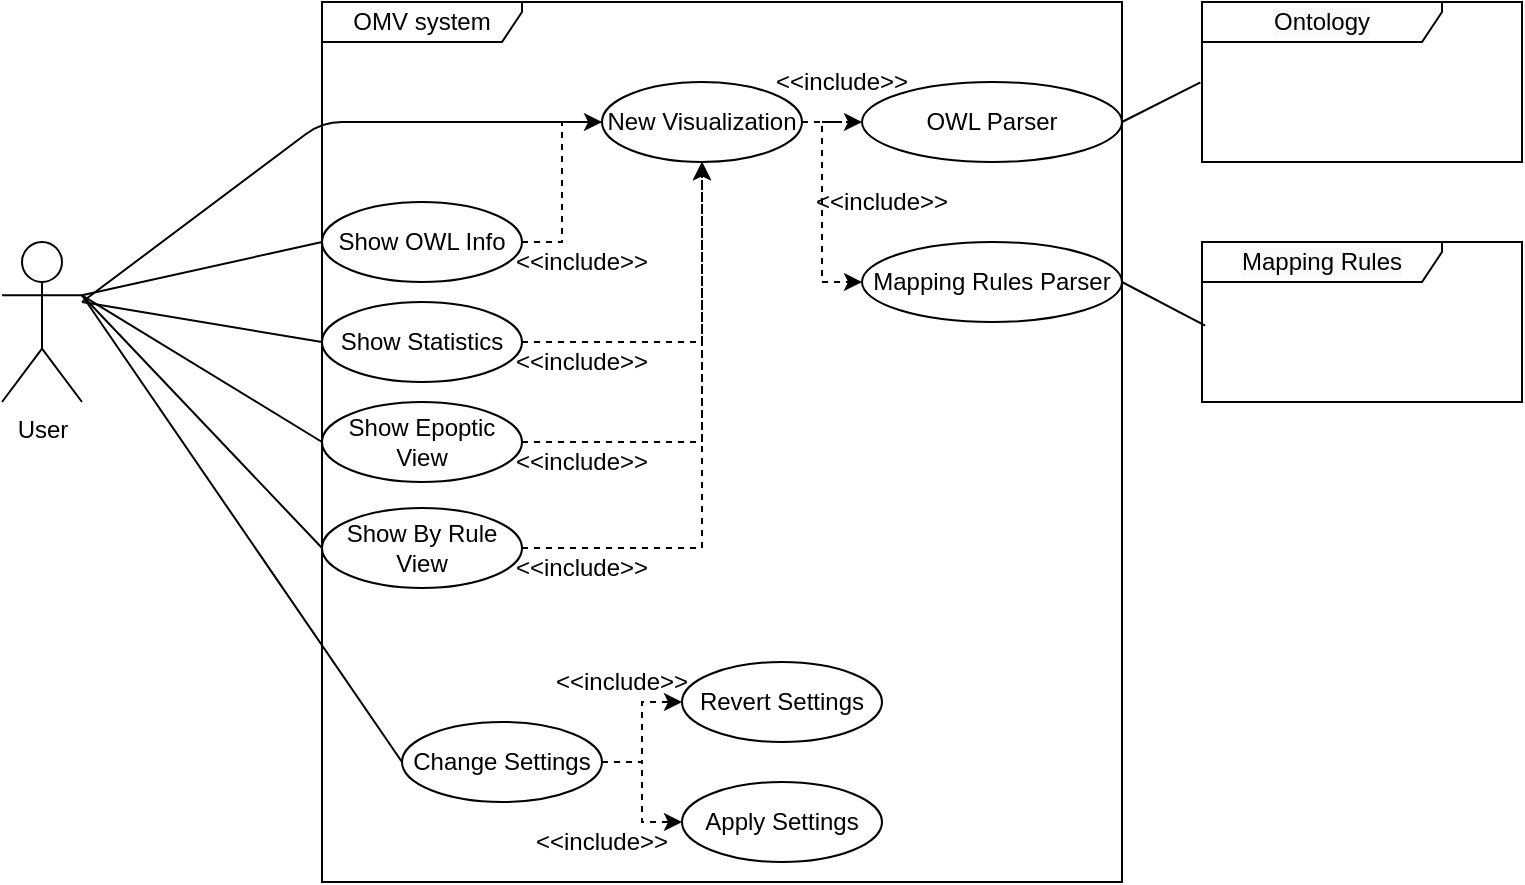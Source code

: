 <mxfile version="13.7.9" type="device"><diagram name="Page-1" id="e7e014a7-5840-1c2e-5031-d8a46d1fe8dd"><mxGraphModel dx="960" dy="664" grid="1" gridSize="10" guides="1" tooltips="1" connect="1" arrows="1" fold="1" page="1" pageScale="1" pageWidth="1169" pageHeight="826" background="#ffffff" math="0" shadow="0"><root><mxCell id="0"/><mxCell id="1" parent="0"/><mxCell id="odvOvYz0el9I9UxDmX_q-41" value="OMV system" style="shape=umlFrame;whiteSpace=wrap;html=1;width=100;height=20;shadow=0;sketch=0;" vertex="1" parent="1"><mxGeometry x="240" y="160" width="400" height="440" as="geometry"/></mxCell><mxCell id="odvOvYz0el9I9UxDmX_q-73" style="edgeStyle=orthogonalEdgeStyle;rounded=0;orthogonalLoop=1;jettySize=auto;html=1;exitX=1;exitY=0.5;exitDx=0;exitDy=0;dashed=1;shadow=0;sketch=0;" edge="1" parent="1" source="odvOvYz0el9I9UxDmX_q-42" target="odvOvYz0el9I9UxDmX_q-116"><mxGeometry relative="1" as="geometry"><mxPoint x="420" y="340" as="targetPoint"/></mxGeometry></mxCell><mxCell id="odvOvYz0el9I9UxDmX_q-42" value="New Visualization" style="ellipse;whiteSpace=wrap;html=1;shadow=0;sketch=0;" vertex="1" parent="1"><mxGeometry x="380" y="200" width="100" height="40" as="geometry"/></mxCell><mxCell id="odvOvYz0el9I9UxDmX_q-43" value="User" style="shape=umlActor;verticalLabelPosition=bottom;verticalAlign=top;html=1;shadow=0;sketch=0;" vertex="1" parent="1"><mxGeometry x="80" y="280" width="40" height="80" as="geometry"/></mxCell><mxCell id="odvOvYz0el9I9UxDmX_q-74" style="edgeStyle=orthogonalEdgeStyle;rounded=0;orthogonalLoop=1;jettySize=auto;html=1;exitX=1;exitY=0.5;exitDx=0;exitDy=0;dashed=1;shadow=0;sketch=0;entryX=0;entryY=0.5;entryDx=0;entryDy=0;" edge="1" parent="1" source="odvOvYz0el9I9UxDmX_q-46" target="odvOvYz0el9I9UxDmX_q-42"><mxGeometry relative="1" as="geometry"><mxPoint x="410" y="340" as="targetPoint"/><Array as="points"><mxPoint x="360" y="280"/></Array></mxGeometry></mxCell><mxCell id="odvOvYz0el9I9UxDmX_q-46" value="Show OWL Info" style="ellipse;whiteSpace=wrap;html=1;shadow=0;sketch=0;" vertex="1" parent="1"><mxGeometry x="240" y="260" width="100" height="40" as="geometry"/></mxCell><mxCell id="odvOvYz0el9I9UxDmX_q-75" style="edgeStyle=orthogonalEdgeStyle;rounded=0;orthogonalLoop=1;jettySize=auto;html=1;exitX=1;exitY=0.5;exitDx=0;exitDy=0;dashed=1;shadow=0;sketch=0;entryX=0.5;entryY=1;entryDx=0;entryDy=0;" edge="1" parent="1" source="odvOvYz0el9I9UxDmX_q-47" target="odvOvYz0el9I9UxDmX_q-42"><mxGeometry relative="1" as="geometry"><mxPoint x="420" y="340.333" as="targetPoint"/><Array as="points"><mxPoint x="430" y="330"/></Array></mxGeometry></mxCell><mxCell id="odvOvYz0el9I9UxDmX_q-47" value="Show Statistics" style="ellipse;whiteSpace=wrap;html=1;shadow=0;sketch=0;" vertex="1" parent="1"><mxGeometry x="240" y="310" width="100" height="40" as="geometry"/></mxCell><mxCell id="odvOvYz0el9I9UxDmX_q-76" style="edgeStyle=orthogonalEdgeStyle;rounded=0;orthogonalLoop=1;jettySize=auto;html=1;exitX=1;exitY=0.5;exitDx=0;exitDy=0;dashed=1;shadow=0;sketch=0;entryX=0.5;entryY=1;entryDx=0;entryDy=0;" edge="1" parent="1" source="odvOvYz0el9I9UxDmX_q-48" target="odvOvYz0el9I9UxDmX_q-42"><mxGeometry relative="1" as="geometry"><mxPoint x="420" y="340" as="targetPoint"/><Array as="points"><mxPoint x="430" y="380"/></Array></mxGeometry></mxCell><mxCell id="odvOvYz0el9I9UxDmX_q-48" value="Show Epoptic View" style="ellipse;whiteSpace=wrap;html=1;shadow=0;sketch=0;" vertex="1" parent="1"><mxGeometry x="240" y="360" width="100" height="40" as="geometry"/></mxCell><mxCell id="odvOvYz0el9I9UxDmX_q-77" style="edgeStyle=orthogonalEdgeStyle;rounded=0;orthogonalLoop=1;jettySize=auto;html=1;exitX=1;exitY=0.5;exitDx=0;exitDy=0;dashed=1;shadow=0;sketch=0;entryX=0.5;entryY=1;entryDx=0;entryDy=0;" edge="1" parent="1" source="odvOvYz0el9I9UxDmX_q-49" target="odvOvYz0el9I9UxDmX_q-42"><mxGeometry relative="1" as="geometry"><mxPoint x="420" y="340" as="targetPoint"/></mxGeometry></mxCell><mxCell id="odvOvYz0el9I9UxDmX_q-49" value="Show By Rule View" style="ellipse;whiteSpace=wrap;html=1;shadow=0;sketch=0;" vertex="1" parent="1"><mxGeometry x="240" y="413" width="100" height="40" as="geometry"/></mxCell><mxCell id="odvOvYz0el9I9UxDmX_q-69" style="edgeStyle=orthogonalEdgeStyle;orthogonalLoop=1;jettySize=auto;html=1;exitX=1;exitY=0.5;exitDx=0;exitDy=0;entryX=0;entryY=0.5;entryDx=0;entryDy=0;rounded=0;dashed=1;shadow=0;sketch=0;" edge="1" parent="1" source="odvOvYz0el9I9UxDmX_q-50" target="odvOvYz0el9I9UxDmX_q-52"><mxGeometry relative="1" as="geometry"/></mxCell><mxCell id="odvOvYz0el9I9UxDmX_q-71" style="edgeStyle=orthogonalEdgeStyle;rounded=0;orthogonalLoop=1;jettySize=auto;html=1;exitX=1;exitY=0.5;exitDx=0;exitDy=0;entryX=0;entryY=0.5;entryDx=0;entryDy=0;dashed=1;shadow=0;sketch=0;" edge="1" parent="1" source="odvOvYz0el9I9UxDmX_q-50" target="odvOvYz0el9I9UxDmX_q-70"><mxGeometry relative="1" as="geometry"/></mxCell><mxCell id="odvOvYz0el9I9UxDmX_q-50" value="Change Settings" style="ellipse;whiteSpace=wrap;html=1;shadow=0;sketch=0;" vertex="1" parent="1"><mxGeometry x="280" y="520" width="100" height="40" as="geometry"/></mxCell><mxCell id="odvOvYz0el9I9UxDmX_q-52" value="Apply Settings" style="ellipse;whiteSpace=wrap;html=1;shadow=0;sketch=0;" vertex="1" parent="1"><mxGeometry x="420" y="550" width="100" height="40" as="geometry"/></mxCell><mxCell id="odvOvYz0el9I9UxDmX_q-60" value="" style="endArrow=none;html=1;exitX=0;exitY=0.5;exitDx=0;exitDy=0;entryX=1;entryY=0.333;entryDx=0;entryDy=0;entryPerimeter=0;shadow=0;sketch=0;" edge="1" parent="1" source="odvOvYz0el9I9UxDmX_q-50" target="odvOvYz0el9I9UxDmX_q-43"><mxGeometry width="50" height="50" relative="1" as="geometry"><mxPoint x="90" y="450" as="sourcePoint"/><mxPoint x="140" y="400" as="targetPoint"/></mxGeometry></mxCell><mxCell id="odvOvYz0el9I9UxDmX_q-61" value="" style="endArrow=none;html=1;exitX=0;exitY=0.5;exitDx=0;exitDy=0;entryX=1;entryY=0.333;entryDx=0;entryDy=0;entryPerimeter=0;shadow=0;sketch=0;" edge="1" parent="1" source="odvOvYz0el9I9UxDmX_q-49" target="odvOvYz0el9I9UxDmX_q-43"><mxGeometry width="50" height="50" relative="1" as="geometry"><mxPoint x="70" y="460" as="sourcePoint"/><mxPoint x="120" y="410" as="targetPoint"/></mxGeometry></mxCell><mxCell id="odvOvYz0el9I9UxDmX_q-63" value="" style="endArrow=none;html=1;exitX=1;exitY=0.333;exitDx=0;exitDy=0;exitPerimeter=0;entryX=0;entryY=0.5;entryDx=0;entryDy=0;shadow=0;sketch=0;" edge="1" parent="1" source="odvOvYz0el9I9UxDmX_q-43" target="odvOvYz0el9I9UxDmX_q-48"><mxGeometry width="50" height="50" relative="1" as="geometry"><mxPoint x="110" y="230" as="sourcePoint"/><mxPoint x="160" y="180" as="targetPoint"/></mxGeometry></mxCell><mxCell id="odvOvYz0el9I9UxDmX_q-64" value="" style="endArrow=none;html=1;entryX=0;entryY=0.5;entryDx=0;entryDy=0;shadow=0;sketch=0;" edge="1" parent="1" target="odvOvYz0el9I9UxDmX_q-47"><mxGeometry width="50" height="50" relative="1" as="geometry"><mxPoint x="120" y="310" as="sourcePoint"/><mxPoint x="180" y="220" as="targetPoint"/></mxGeometry></mxCell><mxCell id="odvOvYz0el9I9UxDmX_q-65" value="" style="endArrow=none;html=1;exitX=1;exitY=0.333;exitDx=0;exitDy=0;exitPerimeter=0;entryX=0;entryY=0.5;entryDx=0;entryDy=0;shadow=0;sketch=0;" edge="1" parent="1" source="odvOvYz0el9I9UxDmX_q-43" target="odvOvYz0el9I9UxDmX_q-46"><mxGeometry width="50" height="50" relative="1" as="geometry"><mxPoint x="160" y="260" as="sourcePoint"/><mxPoint x="210" y="210" as="targetPoint"/></mxGeometry></mxCell><mxCell id="odvOvYz0el9I9UxDmX_q-66" value="" style="endArrow=none;html=1;entryX=0;entryY=0.5;entryDx=0;entryDy=0;shadow=0;sketch=0;" edge="1" parent="1" target="odvOvYz0el9I9UxDmX_q-42"><mxGeometry width="50" height="50" relative="1" as="geometry"><mxPoint x="120" y="310" as="sourcePoint"/><mxPoint x="130" y="210" as="targetPoint"/><Array as="points"><mxPoint x="240" y="220"/></Array></mxGeometry></mxCell><mxCell id="odvOvYz0el9I9UxDmX_q-68" value="&amp;lt;&amp;lt;include&amp;gt;&amp;gt;" style="text;html=1;strokeColor=none;fillColor=none;align=center;verticalAlign=middle;whiteSpace=wrap;rounded=0;shadow=0;sketch=0;" vertex="1" parent="1"><mxGeometry x="350" y="570" width="60" height="20" as="geometry"/></mxCell><mxCell id="odvOvYz0el9I9UxDmX_q-70" value="Revert Settings" style="ellipse;whiteSpace=wrap;html=1;shadow=0;sketch=0;" vertex="1" parent="1"><mxGeometry x="420" y="490" width="100" height="40" as="geometry"/></mxCell><mxCell id="odvOvYz0el9I9UxDmX_q-72" value="&amp;lt;&amp;lt;include&amp;gt;&amp;gt;" style="text;html=1;strokeColor=none;fillColor=none;align=center;verticalAlign=middle;whiteSpace=wrap;rounded=0;shadow=0;sketch=0;" vertex="1" parent="1"><mxGeometry x="360" y="490" width="60" height="20" as="geometry"/></mxCell><mxCell id="odvOvYz0el9I9UxDmX_q-78" value="&amp;lt;&amp;lt;include&amp;gt;&amp;gt;" style="text;html=1;strokeColor=none;fillColor=none;align=center;verticalAlign=middle;whiteSpace=wrap;rounded=0;shadow=0;sketch=0;" vertex="1" parent="1"><mxGeometry x="470" y="190" width="60" height="20" as="geometry"/></mxCell><mxCell id="odvOvYz0el9I9UxDmX_q-79" value="&amp;lt;&amp;lt;include&amp;gt;&amp;gt;" style="text;html=1;strokeColor=none;fillColor=none;align=center;verticalAlign=middle;whiteSpace=wrap;rounded=0;shadow=0;sketch=0;" vertex="1" parent="1"><mxGeometry x="340" y="280" width="60" height="20" as="geometry"/></mxCell><mxCell id="odvOvYz0el9I9UxDmX_q-80" value="&amp;lt;&amp;lt;include&amp;gt;&amp;gt;" style="text;html=1;strokeColor=none;fillColor=none;align=center;verticalAlign=middle;whiteSpace=wrap;rounded=0;shadow=0;sketch=0;" vertex="1" parent="1"><mxGeometry x="340" y="330" width="60" height="20" as="geometry"/></mxCell><mxCell id="odvOvYz0el9I9UxDmX_q-81" value="&amp;lt;&amp;lt;include&amp;gt;&amp;gt;" style="text;html=1;strokeColor=none;fillColor=none;align=center;verticalAlign=middle;whiteSpace=wrap;rounded=0;shadow=0;sketch=0;" vertex="1" parent="1"><mxGeometry x="340" y="380" width="60" height="20" as="geometry"/></mxCell><mxCell id="odvOvYz0el9I9UxDmX_q-82" value="&lt;span style=&quot;font-weight: normal&quot;&gt;&amp;lt;&amp;lt;include&amp;gt;&amp;gt;&lt;/span&gt;" style="text;html=1;strokeColor=none;fillColor=none;align=center;verticalAlign=middle;whiteSpace=wrap;rounded=0;fontStyle=1;shadow=0;sketch=0;" vertex="1" parent="1"><mxGeometry x="340" y="433" width="60" height="20" as="geometry"/></mxCell><mxCell id="odvOvYz0el9I9UxDmX_q-83" value="&lt;span style=&quot;color: rgb(0 , 0 , 0) ; font-family: &amp;#34;helvetica&amp;#34; ; font-size: 12px ; font-style: normal ; font-weight: 400 ; letter-spacing: normal ; text-align: center ; text-indent: 0px ; text-transform: none ; word-spacing: 0px ; background-color: rgb(248 , 249 , 250) ; display: inline ; float: none&quot;&gt;Ontology&lt;/span&gt;" style="shape=umlFrame;whiteSpace=wrap;html=1;width=120;height=20;shadow=0;sketch=0;" vertex="1" parent="1"><mxGeometry x="680" y="160" width="160" height="80" as="geometry"/></mxCell><mxCell id="odvOvYz0el9I9UxDmX_q-114" value="&lt;span style=&quot;color: rgb(0 , 0 , 0) ; font-family: &amp;#34;helvetica&amp;#34; ; font-size: 12px ; font-style: normal ; font-weight: 400 ; letter-spacing: normal ; text-align: center ; text-indent: 0px ; text-transform: none ; word-spacing: 0px ; background-color: rgb(248 , 249 , 250) ; display: inline ; float: none&quot;&gt;Mapping Rules&lt;/span&gt;" style="shape=umlFrame;whiteSpace=wrap;html=1;width=120;height=20;shadow=0;sketch=0;" vertex="1" parent="1"><mxGeometry x="680" y="280" width="160" height="80" as="geometry"/></mxCell><mxCell id="odvOvYz0el9I9UxDmX_q-115" value="Mapping Rules Parser&lt;span style=&quot;color: rgba(0 , 0 , 0 , 0) ; font-family: monospace ; font-size: 0px&quot;&gt;%3CmxGraphModel%3E%3Croot%3E%3CmxCell%20id%3D%220%22%2F%3E%3CmxCell%20id%3D%221%22%20parent%3D%220%22%2F%3E%3CmxCell%20id%3D%222%22%20value%3D%22Revert%20Settings%22%20style%3D%22ellipse%3BwhiteSpace%3Dwrap%3Bhtml%3D1%3Bshadow%3D0%3Bsketch%3D0%3B%22%20vertex%3D%221%22%20parent%3D%221%22%3E%3CmxGeometry%20x%3D%22420%22%20y%3D%22490%22%20width%3D%22100%22%20height%3D%2240%22%20as%3D%22geometry%22%2F%3E%3C%2FmxCell%3E%3C%2Froot%3E%3C%2FmxGraphModel%3E&lt;/span&gt;" style="ellipse;whiteSpace=wrap;html=1;shadow=0;sketch=0;" vertex="1" parent="1"><mxGeometry x="510" y="280" width="130" height="40" as="geometry"/></mxCell><mxCell id="odvOvYz0el9I9UxDmX_q-116" value="OWL Parser" style="ellipse;whiteSpace=wrap;html=1;shadow=0;sketch=0;" vertex="1" parent="1"><mxGeometry x="510" y="200" width="130" height="40" as="geometry"/></mxCell><mxCell id="odvOvYz0el9I9UxDmX_q-117" value="" style="endArrow=none;html=1;shadow=0;entryX=1;entryY=0.5;entryDx=0;entryDy=0;exitX=0.01;exitY=0.523;exitDx=0;exitDy=0;exitPerimeter=0;" edge="1" parent="1" source="odvOvYz0el9I9UxDmX_q-114" target="odvOvYz0el9I9UxDmX_q-115"><mxGeometry width="50" height="50" relative="1" as="geometry"><mxPoint x="570" y="530" as="sourcePoint"/><mxPoint x="620" y="480" as="targetPoint"/></mxGeometry></mxCell><mxCell id="odvOvYz0el9I9UxDmX_q-118" value="" style="endArrow=none;html=1;shadow=0;entryX=1;entryY=0.5;entryDx=0;entryDy=0;exitX=-0.005;exitY=0.502;exitDx=0;exitDy=0;exitPerimeter=0;" edge="1" parent="1" source="odvOvYz0el9I9UxDmX_q-83" target="odvOvYz0el9I9UxDmX_q-116"><mxGeometry width="50" height="50" relative="1" as="geometry"><mxPoint x="696.6" y="390.92" as="sourcePoint"/><mxPoint x="625" y="289.08" as="targetPoint"/></mxGeometry></mxCell><mxCell id="odvOvYz0el9I9UxDmX_q-125" style="edgeStyle=orthogonalEdgeStyle;rounded=0;orthogonalLoop=1;jettySize=auto;html=1;exitX=1;exitY=0.5;exitDx=0;exitDy=0;dashed=1;shadow=0;sketch=0;entryX=0;entryY=0.5;entryDx=0;entryDy=0;" edge="1" parent="1" source="odvOvYz0el9I9UxDmX_q-42" target="odvOvYz0el9I9UxDmX_q-115"><mxGeometry relative="1" as="geometry"><mxPoint x="490" y="230" as="sourcePoint"/><mxPoint x="520" y="230" as="targetPoint"/><Array as="points"><mxPoint x="490" y="220"/><mxPoint x="490" y="300"/></Array></mxGeometry></mxCell><mxCell id="odvOvYz0el9I9UxDmX_q-126" value="&amp;lt;&amp;lt;include&amp;gt;&amp;gt;" style="text;html=1;strokeColor=none;fillColor=none;align=center;verticalAlign=middle;whiteSpace=wrap;rounded=0;shadow=0;sketch=0;" vertex="1" parent="1"><mxGeometry x="490" y="250" width="60" height="20" as="geometry"/></mxCell></root></mxGraphModel></diagram></mxfile>